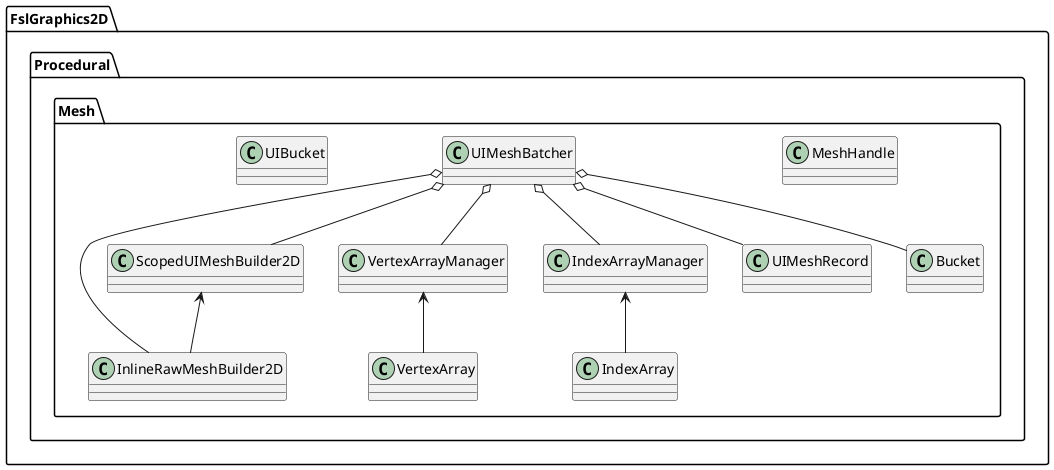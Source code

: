 @startuml MeshBuilder2D Class Diagram
scale 1

' The UIMeshBatcher keeps track of the active meshes and be implemented in various ways to
' provide various strategies for dealing with how the batching of the meshes are done

' class UIMeshBatcher {
'     int32_t GetMeshCount()
'     bool IsValidMesh()

'     MeshHandle CreateMesh(int vertexCount, int indexCount)
'     MeshHandle CreateMesh(int vertexCount, int indexCount, MaterialInfo materialInfo)
'     void DestroyMesh(MeshHandle handle)
'     void ReserveMeshVertices(MeshHandle hMesh, int minCapacity)
'     void ReserveMeshIndices(MeshHandle hMesh, int minCapacity)

'     MaterialInfo GetMeshMaterial(MeshHandle hMesh)
'     void SetMeshMaterial(MeshHandle hMesh, MaterialInfo materialInfo)

'     ReadOnlyArraySpan<VertexPositionColorTexture2> GetVertexSpan(MeshHandle hMesh)
'     ReadOnlyArraySpan<UInt16> GetIndexSpan(MeshHandle hMesh)
'     ReadOnlyMeshSpan GetMeshSpan(MeshHandle hMesh)

'     bool IsInMeshBuild()
'     void BeginMeshBuild()
'     void EndMeshBuild()
'     void ForceEndBuild()

'     void AddCustomToBuild()
'     float AddToBuild(MeshHandle hMesh, AddMeshFlags flags=AddMeshFlags.None)
'     void ClearMesh(MeshHandle hMesh)
'     int GetMeshVertexLength(MeshHandle hMesh)
'     void SetMeshVertexLength(MeshHandle hMesh, int length)
'     int GetMeshIndexLength(MeshHandle hMesh)
'     void SetMeshIndexLength(MeshHandle hMesh, int length)
'     void SetMesh(MeshHandle hMesh, VertexPositionColorTexture2[] srcVertices, int[] srcIndices)
'     void SetMesh(MeshHandle hMesh, VertexPositionColorTexture2[] srcVertices, int vertexStartIndex, int vertexLength,
'                  int[] srcIndices, int indicesStartIndex, int indicesLength)
'     void UpdateMeshVertices(MeshHandle hMesh, int dstIndex, VertexPositionColorTexture2[] src, int startIndex, int length)
'     void SetMeshVertices(MeshHandle hMesh, VertexPositionColorTexture2[] src)
'     void SetMeshVertices(MeshHandle hMesh, VertexPositionColorTexture2[] src, int startIndex, int length)
'     void UpdateMeshIndices(MeshHandle hMesh, int dstIndex, int[] src, int startIndex, int length)
'     #void TouchMesh(ref MeshRecord rMeshRecord)

'     ~ScopedUIMeshBuilder2D BeginScopedUIMeshBuilder2D()
'     ~ScopedUIMeshBuilder2D EndScopedUIMeshBuilder2D()
'     ~ScopedRawMeshBuilder2D BeginScopedRawMeshBuilder2D()
'     ~ScopedRawMeshBuilder2D EndScopedRawMeshBuilder2D()
' }

' class InlineRawMeshBuilder2D {
'     IsValid()
'     GetVerticesWritten()
'     GetIndicesWritten()
'     GetEndDstVertexOffset()
'     GetEndDstIndexOffset()
'     GetVertexCount()
'     GetIndexCount()
'     GetRemainingVertexCapacity()
'     GetRemainingIndexCapacity()
'     Clear()
'     AddRect()
'     AddNineSlice()
'     AddNineSliceUVRotated90CW()
' }

' class ScopedUIMeshBuilder2D {
'     GetColor()
'     SetColor()
'     Clear()
'     AddRect()
'     AddNineSlice()
'     AddNineSliceRotated90CW()
'     AddString()
' }


namespace FslGraphics2D.Procedural.Mesh {
    class MeshHandle

    ' low level vertex + index generation.
    ' It always writes exactly the requested vertices.
    ' It expects that clipping and 'invisible due to color based culling' has been done.
    ' It also expects that the user ensures that there is capacity before calling it and that the parameters are valid.
    ' All error checking is done with asserts just to verify the assumptions in debug builds.
    class InlineRawMeshBuilder2D

    ' high level vertex + index generation
    ' checks that there is enough capacity and throws a exception if there is not
    class ScopedUIMeshBuilder2D

    class VertexArrayManager
    class VertexArray
    class IndexArrayManager
    class IndexArray
    class UIMeshBatcher
    class UIMeshRecord
    class UIBucket

    VertexArrayManager<--VertexArray
    IndexArrayManager<--IndexArray

    UIMeshBatcher o-- VertexArrayManager
    UIMeshBatcher o-- IndexArrayManager
    UIMeshBatcher o-- InlineRawMeshBuilder2D
    UIMeshBatcher o-- ScopedUIMeshBuilder2D
    UIMeshBatcher o-- UIMeshRecord
    UIMeshBatcher o-- Bucket

    ScopedUIMeshBuilder2D <-- InlineRawMeshBuilder2D

}

@enduml